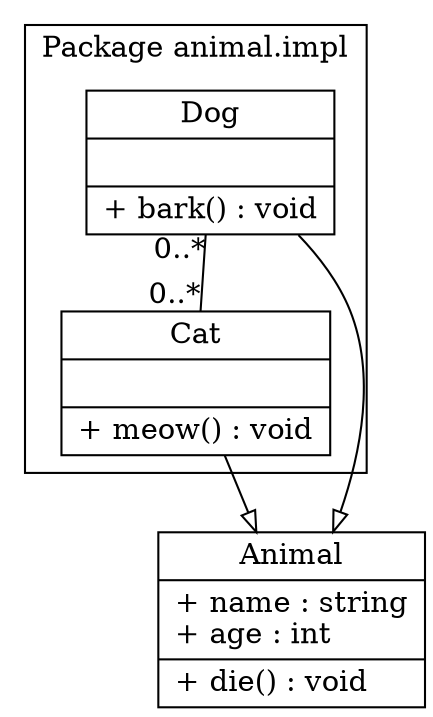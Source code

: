 digraph {
    node [shape = "record"]
    Animal [
        label = "{Animal|+ name : string\l+ age : int\l|+ die() : void\l}"
    ]

    subgraph clusterAnimalImpl {
        label = "Package animal.impl"

        Dog [
                label = "{Dog||+ bark() : void\l}"
        ]

        Cat [
                label = "{Cat||+ meow() : void\l}"
        ]
    }

    edge [
        arrowhead = "empty"
    ]

    Dog -> Animal
    Cat -> Animal

    edge [
            arrowhead = "none"

            headlabel = "0..*"
            taillabel = "0..*"
    ]

    Dog -> Cat
}